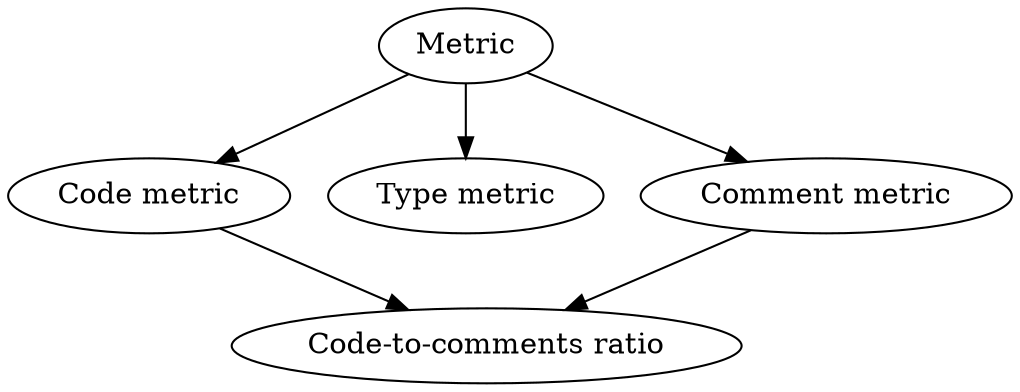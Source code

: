 digraph MetricsOverview {
  rankdir=TB;
  //style=plaintext;
  //overlap=false;

  Metric -> CodeMetric;
  CodeMetric [label="Code metric"];
  Metric -> TypeMetric;
  TypeMetric [label="Type metric"];
  Metric -> CommentMetric;
  CommentMetric [label="Comment metric"];

  CodeMetric -> CodeCommentRatio;
  
  CommentMetric -> CodeCommentRatio;
  CodeCommentRatio [label="Code-to-comments ratio"];
}

